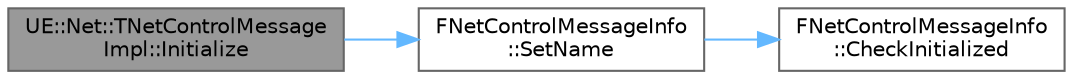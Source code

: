 digraph "UE::Net::TNetControlMessageImpl::Initialize"
{
 // INTERACTIVE_SVG=YES
 // LATEX_PDF_SIZE
  bgcolor="transparent";
  edge [fontname=Helvetica,fontsize=10,labelfontname=Helvetica,labelfontsize=10];
  node [fontname=Helvetica,fontsize=10,shape=box,height=0.2,width=0.4];
  rankdir="LR";
  Node1 [id="Node000001",label="UE::Net::TNetControlMessage\lImpl::Initialize",height=0.2,width=0.4,color="gray40", fillcolor="grey60", style="filled", fontcolor="black",tooltip=" "];
  Node1 -> Node2 [id="edge1_Node000001_Node000002",color="steelblue1",style="solid",tooltip=" "];
  Node2 [id="Node000002",label="FNetControlMessageInfo\l::SetName",height=0.2,width=0.4,color="grey40", fillcolor="white", style="filled",URL="$d7/db7/classFNetControlMessageInfo.html#a1280c83377b0bf52d8e5b67a4d319a75",tooltip=" "];
  Node2 -> Node3 [id="edge2_Node000002_Node000003",color="steelblue1",style="solid",tooltip=" "];
  Node3 [id="Node000003",label="FNetControlMessageInfo\l::CheckInitialized",height=0.2,width=0.4,color="grey40", fillcolor="white", style="filled",URL="$d7/db7/classFNetControlMessageInfo.html#a54dc4b392c39ec66c3382e6a7fb31534",tooltip=" "];
}
